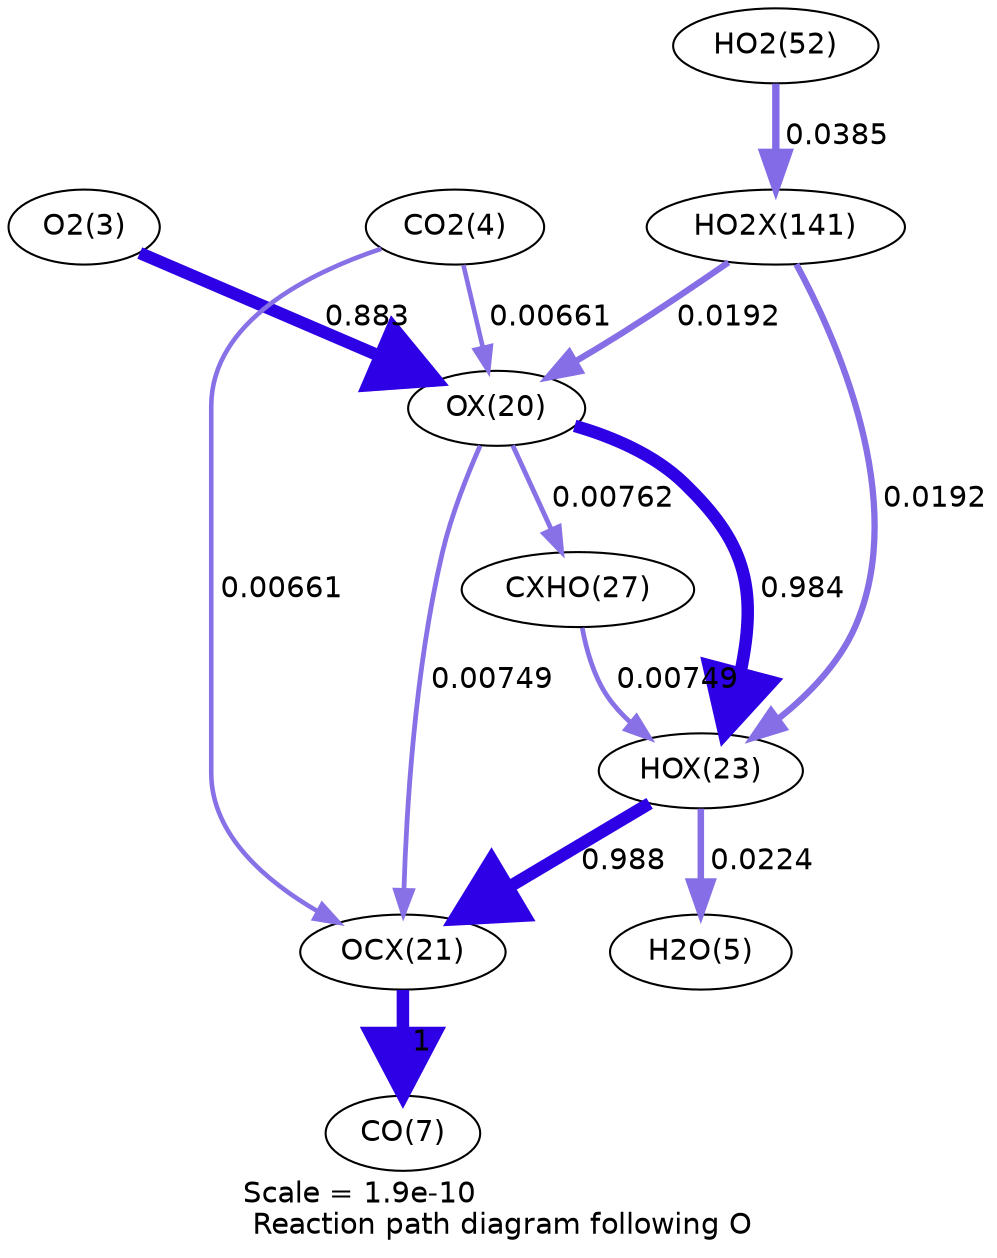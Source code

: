 digraph reaction_paths {
center=1;
s5 -> s25[fontname="Helvetica", penwidth=5.91, arrowsize=2.95, color="0.7, 1.38, 0.9"
, label=" 0.883"];
s25 -> s31[fontname="Helvetica", penwidth=2.32, arrowsize=1.16, color="0.7, 0.508, 0.9"
, label=" 0.00762"];
s25 -> s28[fontname="Helvetica", penwidth=5.99, arrowsize=2.99, color="0.7, 1.48, 0.9"
, label=" 0.984"];
s25 -> s26[fontname="Helvetica", penwidth=2.3, arrowsize=1.15, color="0.7, 0.507, 0.9"
, label=" 0.00749"];
s6 -> s25[fontname="Helvetica", penwidth=2.21, arrowsize=1.11, color="0.7, 0.507, 0.9"
, label=" 0.00661"];
s41 -> s25[fontname="Helvetica", penwidth=3.02, arrowsize=1.51, color="0.7, 0.519, 0.9"
, label=" 0.0192"];
s31 -> s28[fontname="Helvetica", penwidth=2.3, arrowsize=1.15, color="0.7, 0.507, 0.9"
, label=" 0.00749"];
s28 -> s7[fontname="Helvetica", penwidth=3.13, arrowsize=1.57, color="0.7, 0.522, 0.9"
, label=" 0.0224"];
s28 -> s26[fontname="Helvetica", penwidth=5.99, arrowsize=3, color="0.7, 1.49, 0.9"
, label=" 0.988"];
s41 -> s28[fontname="Helvetica", penwidth=3.02, arrowsize=1.51, color="0.7, 0.519, 0.9"
, label=" 0.0192"];
s26 -> s9[fontname="Helvetica", penwidth=6, arrowsize=3, color="0.7, 1.5, 0.9"
, label=" 1"];
s6 -> s26[fontname="Helvetica", penwidth=2.21, arrowsize=1.11, color="0.7, 0.507, 0.9"
, label=" 0.00661"];
s21 -> s41[fontname="Helvetica", penwidth=3.54, arrowsize=1.77, color="0.7, 0.538, 0.9"
, label=" 0.0385"];
s5 [ fontname="Helvetica", label="O2(3)"];
s6 [ fontname="Helvetica", label="CO2(4)"];
s7 [ fontname="Helvetica", label="H2O(5)"];
s9 [ fontname="Helvetica", label="CO(7)"];
s21 [ fontname="Helvetica", label="HO2(52)"];
s25 [ fontname="Helvetica", label="OX(20)"];
s26 [ fontname="Helvetica", label="OCX(21)"];
s28 [ fontname="Helvetica", label="HOX(23)"];
s31 [ fontname="Helvetica", label="CXHO(27)"];
s41 [ fontname="Helvetica", label="HO2X(141)"];
 label = "Scale = 1.9e-10\l Reaction path diagram following O";
 fontname = "Helvetica";
}
